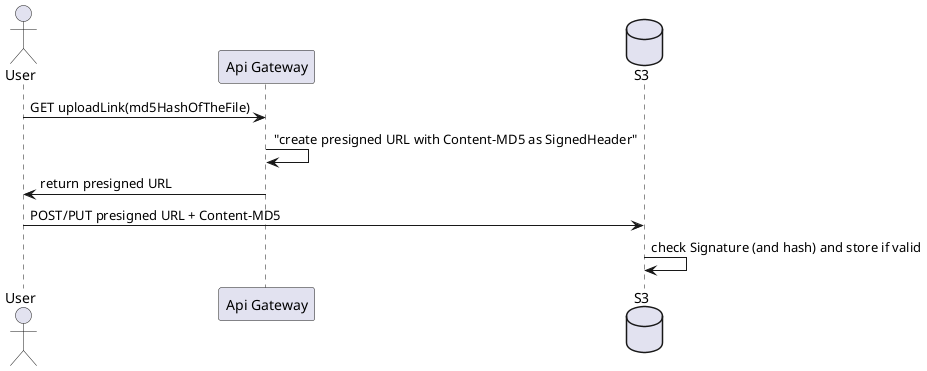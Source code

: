 @startuml
actor User as U
participant "Api Gateway" as AG
database S3 as S3
U -> AG: GET uploadLink(md5HashOfTheFile)
AG -> AG: "create presigned URL with Content-MD5 as SignedHeader"
AG -> U: return presigned URL

U -> S3: POST/PUT presigned URL + Content-MD5

S3 -> S3: check Signature (and hash) and store if valid
@enduml